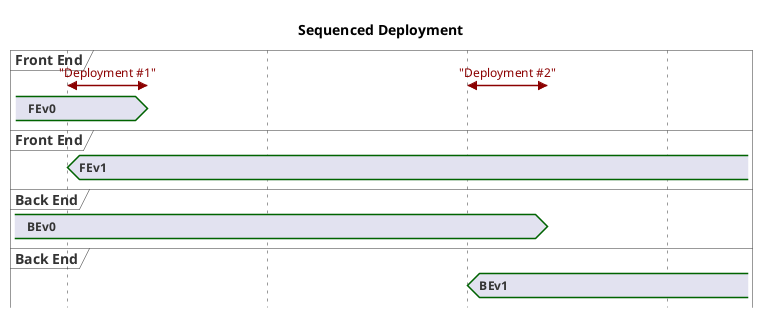 @startuml

title Sequenced Deployment
hide time-axis
concise "Front End" as fe_v0
concise "Front End" as fe_v1
concise "Back End" as be_v0
concise "Back End" as be_v1
scale 10 as 200 pixels

fe_v0 is "FEv0"
be_v0 is "BEv0"

@fe_v0
17 is {hidden}

@fe_v1
13 is "FEv1"

fe_v0@13 <-> @17 : "Deployment #1"

@be_v0
37 is {hidden}

@be_v1
33 is "BEv1"

fe_v0@33 <-> @37 : "Deployment #2"

@enduml
